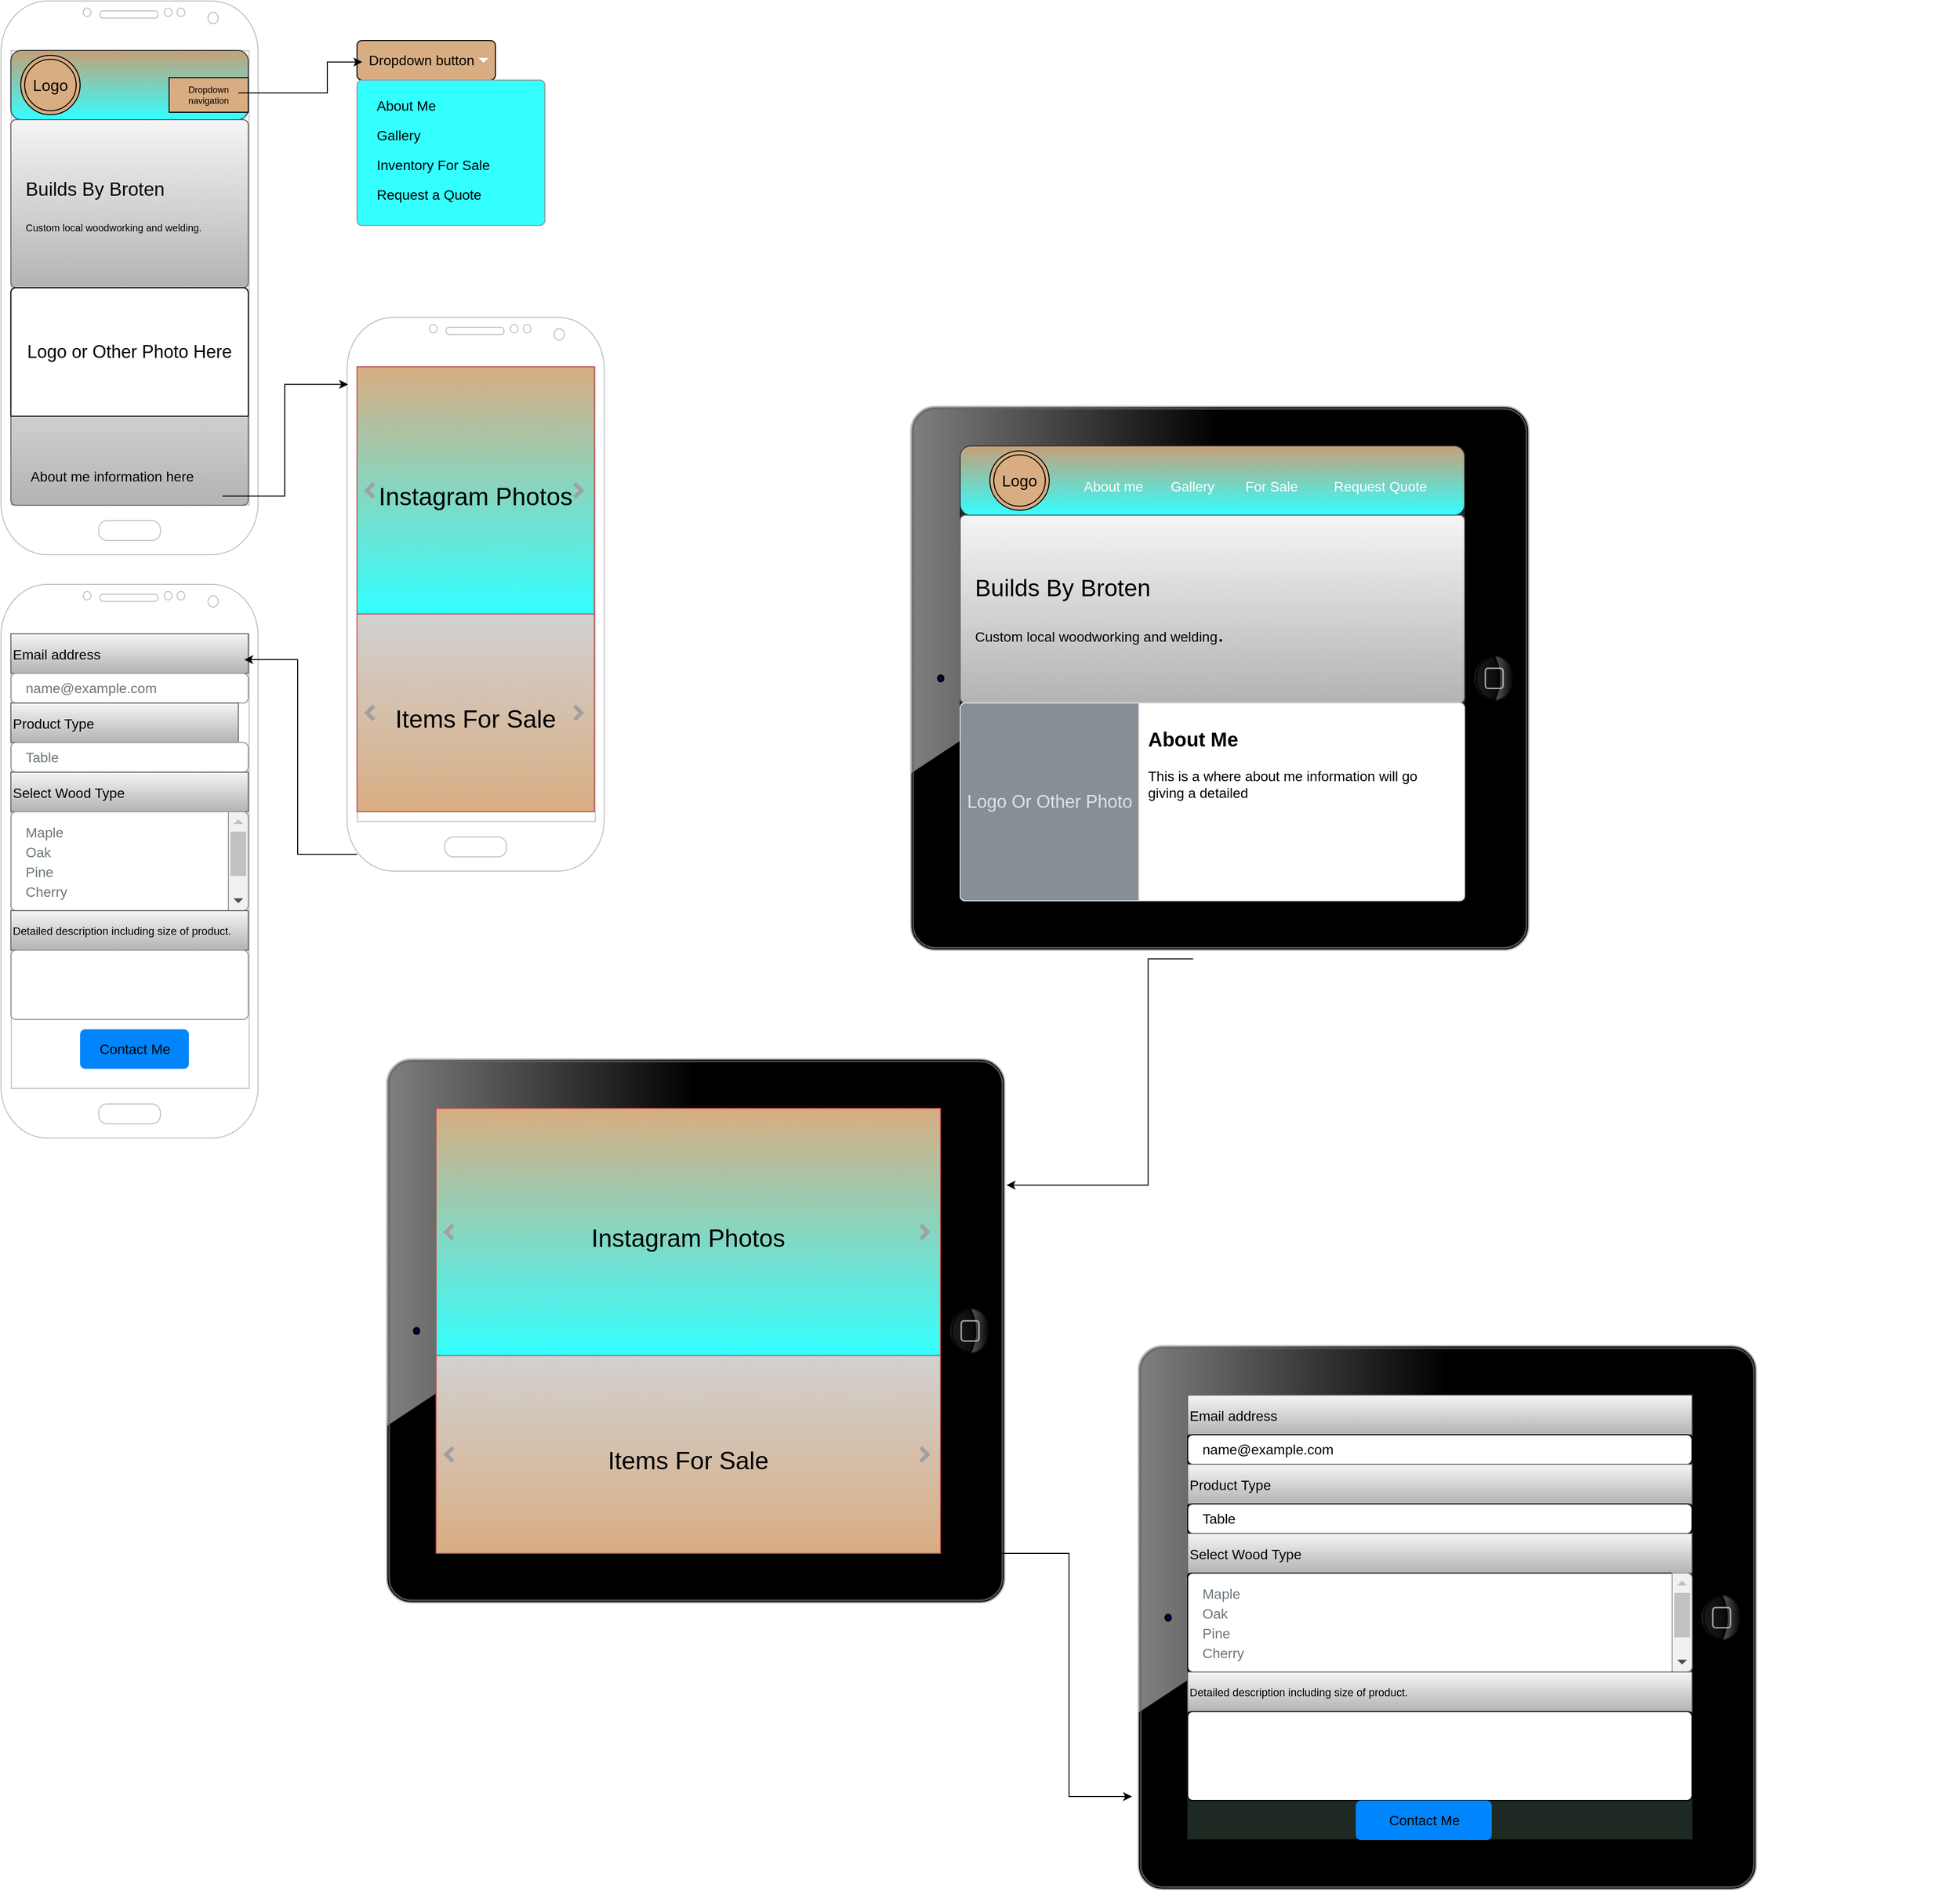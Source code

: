 <mxfile version="15.4.0" type="device"><diagram id="bmKsbPwOclfgtAXVZx5W" name="Page-1"><mxGraphModel dx="1916" dy="1174" grid="1" gridSize="10" guides="1" tooltips="1" connect="1" arrows="1" fold="1" page="1" pageScale="1" pageWidth="850" pageHeight="1100" math="0" shadow="0"><root><mxCell id="0"/><mxCell id="1" parent="0"/><mxCell id="gSg_B9Zn_hTQmxx3cxHG-1" value="" style="verticalLabelPosition=bottom;verticalAlign=top;html=1;shadow=0;dashed=0;strokeWidth=1;shape=mxgraph.android.phone2;strokeColor=#c0c0c0;" vertex="1" parent="1"><mxGeometry x="160" y="80" width="260" height="560" as="geometry"/></mxCell><mxCell id="gSg_B9Zn_hTQmxx3cxHG-2" value="" style="rounded=1;html=1;shadow=0;dashed=0;whiteSpace=wrap;fontSize=10;fillColor=#C79F77;align=left;strokeColor=#36393d;gradientColor=#33FFFF;" vertex="1" parent="1"><mxGeometry x="170" y="130" width="240" height="70" as="geometry"/></mxCell><mxCell id="gSg_B9Zn_hTQmxx3cxHG-40" value="Dropdown button" style="html=1;shadow=0;dashed=0;shape=mxgraph.bootstrap.rrect;rSize=5;strokeWidth=1;whiteSpace=wrap;align=left;verticalAlign=middle;fontStyle=0;fontSize=14;spacingLeft=10;fillColor=#D9AD82;" vertex="1" parent="1"><mxGeometry x="520" y="120" width="140" height="40" as="geometry"/></mxCell><mxCell id="gSg_B9Zn_hTQmxx3cxHG-41" value="" style="shape=triangle;direction=south;fillColor=#ffffff;strokeColor=none;perimeter=none;fontSize=9;" vertex="1" parent="gSg_B9Zn_hTQmxx3cxHG-40"><mxGeometry x="1" y="0.5" width="10" height="5" relative="1" as="geometry"><mxPoint x="-17" y="-2.5" as="offset"/></mxGeometry></mxCell><mxCell id="gSg_B9Zn_hTQmxx3cxHG-42" value="" style="html=1;shadow=0;dashed=0;shape=mxgraph.bootstrap.rrect;rSize=5;fillColor=#33FFFF;strokeColor=#999999;fontSize=9;" vertex="1" parent="1"><mxGeometry x="520" y="160" width="190" height="147" as="geometry"/></mxCell><mxCell id="gSg_B9Zn_hTQmxx3cxHG-43" value="About Me" style="fillColor=none;strokeColor=none;align=left;spacing=20;fontSize=14;" vertex="1" parent="gSg_B9Zn_hTQmxx3cxHG-42"><mxGeometry width="170" height="30" relative="1" as="geometry"><mxPoint y="10" as="offset"/></mxGeometry></mxCell><mxCell id="gSg_B9Zn_hTQmxx3cxHG-44" value="Gallery" style="fillColor=none;strokeColor=none;align=left;spacing=20;fontSize=14;" vertex="1" parent="gSg_B9Zn_hTQmxx3cxHG-42"><mxGeometry width="170" height="30" relative="1" as="geometry"><mxPoint y="40" as="offset"/></mxGeometry></mxCell><mxCell id="gSg_B9Zn_hTQmxx3cxHG-45" value="Inventory For Sale" style="fillColor=none;strokeColor=none;align=left;spacing=20;fontSize=14;" vertex="1" parent="gSg_B9Zn_hTQmxx3cxHG-42"><mxGeometry width="170" height="30" relative="1" as="geometry"><mxPoint y="70" as="offset"/></mxGeometry></mxCell><mxCell id="gSg_B9Zn_hTQmxx3cxHG-50" value="Request a Quote" style="fillColor=none;strokeColor=none;align=left;spacing=20;fontSize=14;" vertex="1" parent="gSg_B9Zn_hTQmxx3cxHG-42"><mxGeometry width="170" height="30" relative="1" as="geometry"><mxPoint y="100" as="offset"/></mxGeometry></mxCell><mxCell id="gSg_B9Zn_hTQmxx3cxHG-52" value="&lt;font style=&quot;font-size: 19px&quot;&gt;Builds By Broten&lt;/font&gt;&lt;br&gt;&lt;br&gt;&lt;font size=&quot;1&quot;&gt;Custom local woodworking and welding.&lt;/font&gt;&lt;font style=&quot;font-size: 10px&quot;&gt;&amp;nbsp;&lt;/font&gt;" style="html=1;shadow=0;dashed=0;shape=mxgraph.bootstrap.rrect;rSize=5;strokeColor=#666666;html=1;whiteSpace=wrap;fillColor=#f5f5f5;align=left;spacing=15;fontSize=14;verticalAlign=top;spacingTop=40;gradientColor=#b3b3b3;" vertex="1" parent="1"><mxGeometry x="170" y="200" width="240" height="170" as="geometry"/></mxCell><mxCell id="gSg_B9Zn_hTQmxx3cxHG-55" value="About me information here" style="html=1;shadow=0;dashed=0;shape=mxgraph.bootstrap.rrect;rSize=5;strokeColor=#666666;html=1;whiteSpace=wrap;fillColor=#f5f5f5;verticalAlign=bottom;align=left;spacing=20;fontSize=14;gradientColor=#b3b3b3;" vertex="1" parent="1"><mxGeometry x="170" y="380" width="240" height="210" as="geometry"/></mxCell><mxCell id="gSg_B9Zn_hTQmxx3cxHG-56" value="Logo or Other Photo Here" style="html=1;shadow=0;dashed=0;shape=mxgraph.bootstrap.topButton;rSize=5;perimeter=none;whiteSpace=wrap;resizeWidth=1;fontSize=18;" vertex="1" parent="gSg_B9Zn_hTQmxx3cxHG-55"><mxGeometry width="240" height="130" relative="1" as="geometry"><mxPoint y="-10" as="offset"/></mxGeometry></mxCell><mxCell id="gSg_B9Zn_hTQmxx3cxHG-57" value="" style="verticalLabelPosition=bottom;verticalAlign=top;html=1;shadow=0;dashed=0;strokeWidth=1;shape=mxgraph.android.phone2;strokeColor=#c0c0c0;" vertex="1" parent="1"><mxGeometry x="510" y="400" width="260" height="560" as="geometry"/></mxCell><mxCell id="gSg_B9Zn_hTQmxx3cxHG-58" value="&lt;font style=&quot;font-size: 25px&quot;&gt;Instagram Photos&lt;/font&gt;" style="html=1;shadow=0;dashed=0;strokeColor=#b85450;strokeWidth=1;fillColor=#D9AD82;whiteSpace=wrap;align=center;verticalAlign=middle;fontStyle=0;fontSize=40;gradientColor=#33FFFF;" vertex="1" parent="1"><mxGeometry x="520" y="450" width="240" height="250" as="geometry"/></mxCell><mxCell id="gSg_B9Zn_hTQmxx3cxHG-59" value="" style="html=1;verticalLabelPosition=bottom;labelBackgroundColor=#ffffff;verticalAlign=top;shadow=0;dashed=0;strokeWidth=4;shape=mxgraph.ios7.misc.more;strokeColor=#a0a0a0;fontSize=16;fillColor=#C79F77;" vertex="1" parent="gSg_B9Zn_hTQmxx3cxHG-58"><mxGeometry x="1" y="0.5" width="7" height="14" relative="1" as="geometry"><mxPoint x="-20" y="-7" as="offset"/></mxGeometry></mxCell><mxCell id="gSg_B9Zn_hTQmxx3cxHG-60" value="" style="flipH=1;html=1;verticalLabelPosition=bottom;labelBackgroundColor=#ffffff;verticalAlign=top;shadow=0;dashed=0;strokeWidth=4;shape=mxgraph.ios7.misc.more;strokeColor=#a0a0a0;fontSize=16;fillColor=#C79F77;" vertex="1" parent="gSg_B9Zn_hTQmxx3cxHG-58"><mxGeometry y="0.5" width="7" height="14" relative="1" as="geometry"><mxPoint x="10" y="-7" as="offset"/></mxGeometry></mxCell><mxCell id="gSg_B9Zn_hTQmxx3cxHG-64" value="Logo" style="ellipse;shape=doubleEllipse;whiteSpace=wrap;html=1;aspect=fixed;fontSize=16;fillColor=#D9AD82;gradientColor=none;gradientDirection=radial;" vertex="1" parent="1"><mxGeometry x="180" y="135" width="60" height="60" as="geometry"/></mxCell><mxCell id="gSg_B9Zn_hTQmxx3cxHG-65" value="" style="verticalLabelPosition=bottom;verticalAlign=top;html=1;shadow=0;dashed=0;strokeWidth=1;shape=mxgraph.android.phone2;strokeColor=#c0c0c0;" vertex="1" parent="1"><mxGeometry x="160" y="670" width="260" height="560" as="geometry"/></mxCell><mxCell id="gSg_B9Zn_hTQmxx3cxHG-72" value="Email address" style="fillColor=#f5f5f5;strokeColor=#666666;align=left;fontSize=14;gradientColor=#b3b3b3;" vertex="1" parent="1"><mxGeometry x="170" y="720" width="240" height="40" as="geometry"/></mxCell><mxCell id="gSg_B9Zn_hTQmxx3cxHG-73" value="name@example.com" style="html=1;shadow=0;dashed=0;shape=mxgraph.bootstrap.rrect;rSize=5;fillColor=none;strokeColor=#999999;align=left;spacing=15;fontSize=14;fontColor=#6C767D;" vertex="1" parent="1"><mxGeometry width="240" height="30" relative="1" as="geometry"><mxPoint x="170" y="760" as="offset"/></mxGeometry></mxCell><mxCell id="gSg_B9Zn_hTQmxx3cxHG-74" value="Product Type" style="fillColor=#f5f5f5;strokeColor=#666666;align=left;fontSize=14;gradientColor=#b3b3b3;" vertex="1" parent="1"><mxGeometry width="230" height="40" relative="1" as="geometry"><mxPoint x="170" y="790" as="offset"/></mxGeometry></mxCell><mxCell id="gSg_B9Zn_hTQmxx3cxHG-75" value="Table" style="html=1;shadow=0;dashed=0;shape=mxgraph.bootstrap.rrect;rSize=5;fillColor=none;strokeColor=#999999;align=left;spacing=15;fontSize=14;fontColor=#6C767D;" vertex="1" parent="1"><mxGeometry width="240" height="30" relative="1" as="geometry"><mxPoint x="170" y="830" as="offset"/></mxGeometry></mxCell><mxCell id="gSg_B9Zn_hTQmxx3cxHG-76" value="Select Wood Type" style="fillColor=#f5f5f5;strokeColor=#666666;align=left;fontSize=14;gradientColor=#b3b3b3;" vertex="1" parent="1"><mxGeometry width="240" height="40" relative="1" as="geometry"><mxPoint x="170" y="860" as="offset"/></mxGeometry></mxCell><mxCell id="gSg_B9Zn_hTQmxx3cxHG-77" value="" style="html=1;shadow=0;dashed=0;shape=mxgraph.bootstrap.rrect;rSize=5;fillColor=none;strokeColor=#999999;align=left;spacing=15;fontSize=14;fontColor=#6C767D;" vertex="1" parent="1"><mxGeometry width="240" height="100" relative="1" as="geometry"><mxPoint x="170" y="900" as="offset"/></mxGeometry></mxCell><mxCell id="gSg_B9Zn_hTQmxx3cxHG-78" value="" style="html=1;shadow=0;dashed=0;shape=mxgraph.bootstrap.rightButton;rSize=5;fillColor=#F1F1F1;strokeColor=#999999;fontSize=16;" vertex="1" parent="gSg_B9Zn_hTQmxx3cxHG-77"><mxGeometry x="1" width="20" height="100" relative="1" as="geometry"><mxPoint x="-20" as="offset"/></mxGeometry></mxCell><mxCell id="gSg_B9Zn_hTQmxx3cxHG-79" value="" style="fillColor=#C1C1C1;strokeColor=none;fontSize=16;" vertex="1" parent="gSg_B9Zn_hTQmxx3cxHG-78"><mxGeometry width="16" height="45" relative="1" as="geometry"><mxPoint x="2" y="20" as="offset"/></mxGeometry></mxCell><mxCell id="gSg_B9Zn_hTQmxx3cxHG-80" value="" style="shape=triangle;direction=north;fillColor=#C1C1C1;strokeColor=none;perimeter=none;fontSize=16;" vertex="1" parent="gSg_B9Zn_hTQmxx3cxHG-78"><mxGeometry width="10" height="5" relative="1" as="geometry"><mxPoint x="5" y="7.5" as="offset"/></mxGeometry></mxCell><mxCell id="gSg_B9Zn_hTQmxx3cxHG-81" value="" style="shape=triangle;direction=south;fillColor=#505050;strokeColor=none;perimeter=none;fontSize=16;" vertex="1" parent="gSg_B9Zn_hTQmxx3cxHG-78"><mxGeometry y="1" width="10" height="5" relative="1" as="geometry"><mxPoint x="5" y="-12.5" as="offset"/></mxGeometry></mxCell><mxCell id="gSg_B9Zn_hTQmxx3cxHG-82" value="Maple" style="fillColor=none;strokeColor=none;align=left;spacing=15;fontSize=14;fontColor=#6C767D;" vertex="1" parent="gSg_B9Zn_hTQmxx3cxHG-77"><mxGeometry width="780" height="20" relative="1" as="geometry"><mxPoint y="10" as="offset"/></mxGeometry></mxCell><mxCell id="gSg_B9Zn_hTQmxx3cxHG-83" value="Oak" style="fillColor=none;strokeColor=none;align=left;spacing=15;fontSize=14;fontColor=#6C767D;" vertex="1" parent="gSg_B9Zn_hTQmxx3cxHG-77"><mxGeometry width="780" height="20" relative="1" as="geometry"><mxPoint y="30" as="offset"/></mxGeometry></mxCell><mxCell id="gSg_B9Zn_hTQmxx3cxHG-84" value="Pine" style="fillColor=none;strokeColor=none;align=left;spacing=15;fontSize=14;fontColor=#6C767D;" vertex="1" parent="gSg_B9Zn_hTQmxx3cxHG-77"><mxGeometry width="780" height="20" relative="1" as="geometry"><mxPoint y="50" as="offset"/></mxGeometry></mxCell><mxCell id="gSg_B9Zn_hTQmxx3cxHG-85" value="Cherry" style="fillColor=none;strokeColor=none;align=left;spacing=15;fontSize=14;fontColor=#6C767D;" vertex="1" parent="gSg_B9Zn_hTQmxx3cxHG-77"><mxGeometry width="780" height="20" relative="1" as="geometry"><mxPoint y="70" as="offset"/></mxGeometry></mxCell><mxCell id="gSg_B9Zn_hTQmxx3cxHG-102" value="" style="edgeStyle=elbowEdgeStyle;endArrow=classic;html=1;rounded=0;fontSize=9;exitX=0.961;exitY=0.149;exitDx=0;exitDy=0;exitPerimeter=0;entryX=0.946;entryY=0.136;entryDx=0;entryDy=0;entryPerimeter=0;startArrow=none;" edge="1" parent="gSg_B9Zn_hTQmxx3cxHG-77" target="gSg_B9Zn_hTQmxx3cxHG-65"><mxGeometry width="50" height="50" relative="1" as="geometry"><mxPoint x="350" y="42.955" as="sourcePoint"/><mxPoint x="477.1" y="-70" as="targetPoint"/><Array as="points"><mxPoint x="290" y="-50"/></Array></mxGeometry></mxCell><mxCell id="gSg_B9Zn_hTQmxx3cxHG-86" value="Detailed description including size of product." style="fillColor=#f5f5f5;strokeColor=#666666;align=left;fontSize=11;gradientColor=#b3b3b3;" vertex="1" parent="1"><mxGeometry width="240" height="40" relative="1" as="geometry"><mxPoint x="170" y="1000" as="offset"/></mxGeometry></mxCell><mxCell id="gSg_B9Zn_hTQmxx3cxHG-87" value="" style="html=1;shadow=0;dashed=0;shape=mxgraph.bootstrap.rrect;rSize=5;fillColor=none;strokeColor=#999999;align=left;spacing=15;fontSize=14;fontColor=#6C767D;" vertex="1" parent="1"><mxGeometry width="240" height="70" relative="1" as="geometry"><mxPoint x="170" y="1040" as="offset"/></mxGeometry></mxCell><mxCell id="gSg_B9Zn_hTQmxx3cxHG-101" value="" style="edgeStyle=elbowEdgeStyle;endArrow=classic;html=1;rounded=0;fontSize=9;exitX=0.961;exitY=0.149;exitDx=0;exitDy=0;exitPerimeter=0;entryX=0.004;entryY=0.121;entryDx=0;entryDy=0;entryPerimeter=0;startArrow=none;" edge="1" parent="1" target="gSg_B9Zn_hTQmxx3cxHG-57"><mxGeometry width="50" height="50" relative="1" as="geometry"><mxPoint x="383.94" y="580.715" as="sourcePoint"/><mxPoint x="510.0" y="560" as="targetPoint"/><Array as="points"><mxPoint x="446.94" y="410"/></Array></mxGeometry></mxCell><mxCell id="gSg_B9Zn_hTQmxx3cxHG-110" value="" style="verticalLabelPosition=bottom;verticalAlign=top;html=1;shadow=0;dashed=0;strokeWidth=1;shape=mxgraph.ios.iPad;direction=north;bgStyle=bgGreen;fillColor=#aaaaaa;sketch=0;fontSize=11;fontColor=#000000;" vertex="1" parent="1"><mxGeometry x="1080" y="490" width="625" height="550" as="geometry"/></mxCell><mxCell id="gSg_B9Zn_hTQmxx3cxHG-111" value="" style="rounded=1;html=1;shadow=0;dashed=0;whiteSpace=wrap;fontSize=10;fillColor=#C79F77;align=left;strokeColor=#36393d;gradientColor=#33FFFF;" vertex="1" parent="1"><mxGeometry x="1130" y="530" width="510" height="70" as="geometry"/></mxCell><mxCell id="gSg_B9Zn_hTQmxx3cxHG-112" value="Dropdown navigation" style="rounded=0;whiteSpace=wrap;html=1;fontSize=9;fillColor=#D9AD82;gradientDirection=radial;" vertex="1" parent="1"><mxGeometry x="330" y="157.5" width="80" height="35" as="geometry"/></mxCell><mxCell id="gSg_B9Zn_hTQmxx3cxHG-113" value="" style="edgeStyle=elbowEdgeStyle;endArrow=classic;html=1;rounded=0;fontSize=9;exitX=0.961;exitY=0.149;exitDx=0;exitDy=0;exitPerimeter=0;entryX=0.039;entryY=0.543;entryDx=0;entryDy=0;entryPerimeter=0;startArrow=none;" edge="1" parent="1" target="gSg_B9Zn_hTQmxx3cxHG-40"><mxGeometry width="50" height="50" relative="1" as="geometry"><mxPoint x="400.0" y="172.955" as="sourcePoint"/><mxPoint x="527.1" y="60" as="targetPoint"/><Array as="points"><mxPoint x="490" y="120"/></Array></mxGeometry></mxCell><mxCell id="gSg_B9Zn_hTQmxx3cxHG-114" value="&lt;font&gt;&lt;font style=&quot;font-size: 24px&quot;&gt;Builds By Broten&lt;/font&gt;&lt;br&gt;&lt;br&gt;&lt;font style=&quot;font-size: 14px&quot;&gt;Custom local woodworking and welding&lt;/font&gt;&lt;/font&gt;&lt;font style=&quot;font-size: 24px&quot;&gt;.&lt;font style=&quot;font-size: 20px&quot;&gt;&amp;nbsp;&lt;/font&gt;&lt;/font&gt;" style="html=1;shadow=0;dashed=0;shape=mxgraph.bootstrap.rrect;rSize=5;strokeColor=#666666;html=1;whiteSpace=wrap;fillColor=#f5f5f5;align=left;spacing=15;fontSize=14;verticalAlign=top;spacingTop=40;gradientColor=#b3b3b3;" vertex="1" parent="1"><mxGeometry x="1130" y="600" width="510" height="190" as="geometry"/></mxCell><mxCell id="gSg_B9Zn_hTQmxx3cxHG-115" value="Logo or Other Photo Here" style="html=1;shadow=0;dashed=0;shape=mxgraph.bootstrap.topButton;rSize=5;perimeter=none;whiteSpace=wrap;resizeWidth=1;fontSize=18;" vertex="1" parent="1"><mxGeometry x="170" y="370" width="240" height="130" as="geometry"/></mxCell><mxCell id="gSg_B9Zn_hTQmxx3cxHG-119" value="&lt;span style=&quot;font-size: 20px&quot;&gt;&lt;b&gt;About Me&lt;/b&gt;&lt;/span&gt;&lt;br&gt;&lt;br&gt;This is a where about me information will go giving a detailed&amp;nbsp;&lt;br&gt;&lt;br&gt;" style="html=1;shadow=0;dashed=0;shape=mxgraph.bootstrap.rrect;rSize=5;strokeColor=#DFDFDF;html=1;whiteSpace=wrap;fillColor=#ffffff;fontColor=#000000;verticalAlign=top;align=left;spacing=20;fontSize=14;spacingLeft=170;" vertex="1" parent="1"><mxGeometry x="1130" y="790" width="510" height="200" as="geometry"/></mxCell><mxCell id="gSg_B9Zn_hTQmxx3cxHG-120" value="Logo Or Other Photo" style="html=1;shadow=0;dashed=0;shape=mxgraph.bootstrap.leftButton;rSize=5;perimeter=none;whiteSpace=wrap;fillColor=#868E96;strokeColor=#DFDFDF;fontColor=#DEE2E6;resizeWidth=1;fontSize=18;" vertex="1" parent="gSg_B9Zn_hTQmxx3cxHG-119"><mxGeometry width="180.63" height="200" relative="1" as="geometry"/></mxCell><mxCell id="gSg_B9Zn_hTQmxx3cxHG-127" value="Logo" style="ellipse;shape=doubleEllipse;whiteSpace=wrap;html=1;aspect=fixed;fontSize=16;fillColor=#D9AD82;gradientColor=none;gradientDirection=radial;" vertex="1" parent="1"><mxGeometry x="1160" y="535" width="60" height="60" as="geometry"/></mxCell><mxCell id="gSg_B9Zn_hTQmxx3cxHG-139" value="" style="verticalLabelPosition=bottom;verticalAlign=top;html=1;shadow=0;dashed=0;strokeWidth=1;shape=mxgraph.ios.iPad;direction=north;bgStyle=bgGreen;fillColor=#aaaaaa;sketch=0;fontSize=11;fontColor=#000000;" vertex="1" parent="1"><mxGeometry x="1310" y="1440" width="625" height="550" as="geometry"/></mxCell><mxCell id="gSg_B9Zn_hTQmxx3cxHG-121" value="" style="verticalLabelPosition=bottom;verticalAlign=top;html=1;shadow=0;dashed=0;strokeWidth=1;shape=mxgraph.ios.iPad;direction=north;bgStyle=bgGreen;fillColor=#aaaaaa;sketch=0;fontSize=11;fontColor=#000000;" vertex="1" parent="1"><mxGeometry x="550" y="1150" width="625" height="550" as="geometry"/></mxCell><mxCell id="gSg_B9Zn_hTQmxx3cxHG-140" value="Contact Me" style="html=1;shadow=0;dashed=0;shape=mxgraph.bootstrap.rrect;rSize=5;fillColor=#0085FC;strokeColor=none;fontColor=#000000;fontSize=14;" vertex="1" parent="1"><mxGeometry x="240" y="1120" width="110" height="40" as="geometry"/></mxCell><mxCell id="gSg_B9Zn_hTQmxx3cxHG-136" value="&lt;font style=&quot;font-size: 25px&quot;&gt;Instagram Photos&lt;/font&gt;" style="html=1;shadow=0;dashed=0;strokeColor=#b85450;strokeWidth=1;fillColor=#D9AD82;whiteSpace=wrap;align=center;verticalAlign=middle;fontStyle=0;fontSize=40;gradientColor=#33FFFF;" vertex="1" parent="1"><mxGeometry x="600" y="1200" width="510" height="250" as="geometry"/></mxCell><mxCell id="gSg_B9Zn_hTQmxx3cxHG-137" value="" style="html=1;verticalLabelPosition=bottom;labelBackgroundColor=#ffffff;verticalAlign=top;shadow=0;dashed=0;strokeWidth=4;shape=mxgraph.ios7.misc.more;strokeColor=#a0a0a0;fontSize=16;fillColor=#C79F77;" vertex="1" parent="gSg_B9Zn_hTQmxx3cxHG-136"><mxGeometry x="1" y="0.5" width="7" height="14" relative="1" as="geometry"><mxPoint x="-20" y="-7" as="offset"/></mxGeometry></mxCell><mxCell id="gSg_B9Zn_hTQmxx3cxHG-138" value="" style="flipH=1;html=1;verticalLabelPosition=bottom;labelBackgroundColor=#ffffff;verticalAlign=top;shadow=0;dashed=0;strokeWidth=4;shape=mxgraph.ios7.misc.more;strokeColor=#a0a0a0;fontSize=16;fillColor=#C79F77;" vertex="1" parent="gSg_B9Zn_hTQmxx3cxHG-136"><mxGeometry y="0.5" width="7" height="14" relative="1" as="geometry"><mxPoint x="10" y="-7" as="offset"/></mxGeometry></mxCell><mxCell id="gSg_B9Zn_hTQmxx3cxHG-61" value="&lt;font style=&quot;font-size: 25px&quot;&gt;Items For Sale&lt;/font&gt;" style="html=1;shadow=0;dashed=0;strokeColor=#b85450;strokeWidth=1;fillColor=#D1D1D1;whiteSpace=wrap;align=center;verticalAlign=middle;fontStyle=0;fontSize=40;gradientColor=#D9AD82;" vertex="1" parent="1"><mxGeometry x="600" y="1450" width="510" height="200" as="geometry"/></mxCell><mxCell id="gSg_B9Zn_hTQmxx3cxHG-62" value="" style="html=1;verticalLabelPosition=bottom;labelBackgroundColor=#ffffff;verticalAlign=top;shadow=0;dashed=0;strokeWidth=4;shape=mxgraph.ios7.misc.more;strokeColor=#a0a0a0;fontSize=16;fillColor=#C79F77;" vertex="1" parent="gSg_B9Zn_hTQmxx3cxHG-61"><mxGeometry x="1" y="0.5" width="7" height="14" relative="1" as="geometry"><mxPoint x="-20" y="-7" as="offset"/></mxGeometry></mxCell><mxCell id="gSg_B9Zn_hTQmxx3cxHG-63" value="" style="flipH=1;html=1;verticalLabelPosition=bottom;labelBackgroundColor=#ffffff;verticalAlign=top;shadow=0;dashed=0;strokeWidth=4;shape=mxgraph.ios7.misc.more;strokeColor=#a0a0a0;fontSize=16;fillColor=#C79F77;" vertex="1" parent="gSg_B9Zn_hTQmxx3cxHG-61"><mxGeometry y="0.5" width="7" height="14" relative="1" as="geometry"><mxPoint x="10" y="-7" as="offset"/></mxGeometry></mxCell><mxCell id="gSg_B9Zn_hTQmxx3cxHG-158" style="edgeStyle=elbowEdgeStyle;rounded=0;orthogonalLoop=1;jettySize=auto;html=1;exitX=1;exitY=0.5;exitDx=0;exitDy=0;fontSize=11;fontColor=#000000;" edge="1" parent="1" source="gSg_B9Zn_hTQmxx3cxHG-141" target="gSg_B9Zn_hTQmxx3cxHG-139"><mxGeometry relative="1" as="geometry"><Array as="points"><mxPoint x="1740" y="1530"/></Array></mxGeometry></mxCell><mxCell id="gSg_B9Zn_hTQmxx3cxHG-141" value="Email address" style="fillColor=#f5f5f5;strokeColor=#666666;align=left;fontSize=14;gradientColor=#b3b3b3;" vertex="1" parent="1"><mxGeometry x="1360" y="1490" width="510" height="40" as="geometry"/></mxCell><mxCell id="gSg_B9Zn_hTQmxx3cxHG-142" value="name@example.com" style="html=1;shadow=0;dashed=0;shape=mxgraph.bootstrap.rrect;rSize=5;align=left;spacing=15;fontSize=14;" vertex="1" parent="1"><mxGeometry x="1360" y="1530" width="510" height="30" as="geometry"/></mxCell><mxCell id="gSg_B9Zn_hTQmxx3cxHG-143" value="Product Type" style="fillColor=#f5f5f5;strokeColor=#666666;align=left;fontSize=14;gradientColor=#b3b3b3;" vertex="1" parent="1"><mxGeometry x="1360" y="1560" width="510" height="40" as="geometry"/></mxCell><mxCell id="gSg_B9Zn_hTQmxx3cxHG-144" value="Table" style="html=1;shadow=0;dashed=0;shape=mxgraph.bootstrap.rrect;rSize=5;align=left;spacing=15;fontSize=14;" vertex="1" parent="1"><mxGeometry x="1360" y="1600" width="510" height="30" as="geometry"/></mxCell><mxCell id="gSg_B9Zn_hTQmxx3cxHG-145" value="Select Wood Type" style="fillColor=#f5f5f5;strokeColor=#666666;align=left;fontSize=14;gradientColor=#b3b3b3;" vertex="1" parent="1"><mxGeometry x="1360" y="1630" width="510" height="40" as="geometry"/></mxCell><mxCell id="gSg_B9Zn_hTQmxx3cxHG-146" value="" style="html=1;shadow=0;dashed=0;shape=mxgraph.bootstrap.rrect;rSize=5;align=left;spacing=15;fontSize=14;" vertex="1" parent="1"><mxGeometry x="1360" y="1670" width="510" height="100" as="geometry"/></mxCell><mxCell id="gSg_B9Zn_hTQmxx3cxHG-147" value="" style="html=1;shadow=0;dashed=0;shape=mxgraph.bootstrap.rightButton;rSize=5;fillColor=#F1F1F1;strokeColor=#999999;fontSize=16;" vertex="1" parent="gSg_B9Zn_hTQmxx3cxHG-146"><mxGeometry x="1" width="20" height="100" relative="1" as="geometry"><mxPoint x="-20" as="offset"/></mxGeometry></mxCell><mxCell id="gSg_B9Zn_hTQmxx3cxHG-148" value="" style="fillColor=#C1C1C1;strokeColor=none;fontSize=16;" vertex="1" parent="gSg_B9Zn_hTQmxx3cxHG-147"><mxGeometry width="16" height="45" relative="1" as="geometry"><mxPoint x="2" y="20" as="offset"/></mxGeometry></mxCell><mxCell id="gSg_B9Zn_hTQmxx3cxHG-149" value="" style="shape=triangle;direction=north;fillColor=#C1C1C1;strokeColor=none;perimeter=none;fontSize=16;" vertex="1" parent="gSg_B9Zn_hTQmxx3cxHG-147"><mxGeometry width="10" height="5" relative="1" as="geometry"><mxPoint x="5" y="7.5" as="offset"/></mxGeometry></mxCell><mxCell id="gSg_B9Zn_hTQmxx3cxHG-150" value="" style="shape=triangle;direction=south;fillColor=#505050;strokeColor=none;perimeter=none;fontSize=16;" vertex="1" parent="gSg_B9Zn_hTQmxx3cxHG-147"><mxGeometry y="1" width="10" height="5" relative="1" as="geometry"><mxPoint x="5" y="-12.5" as="offset"/></mxGeometry></mxCell><mxCell id="gSg_B9Zn_hTQmxx3cxHG-151" value="Maple" style="fillColor=none;strokeColor=none;align=left;spacing=15;fontSize=14;fontColor=#6C767D;" vertex="1" parent="gSg_B9Zn_hTQmxx3cxHG-146"><mxGeometry width="780" height="20" relative="1" as="geometry"><mxPoint y="10" as="offset"/></mxGeometry></mxCell><mxCell id="gSg_B9Zn_hTQmxx3cxHG-152" value="Oak" style="fillColor=none;strokeColor=none;align=left;spacing=15;fontSize=14;fontColor=#6C767D;" vertex="1" parent="gSg_B9Zn_hTQmxx3cxHG-146"><mxGeometry width="780" height="20" relative="1" as="geometry"><mxPoint y="30" as="offset"/></mxGeometry></mxCell><mxCell id="gSg_B9Zn_hTQmxx3cxHG-153" value="Pine" style="fillColor=none;strokeColor=none;align=left;spacing=15;fontSize=14;fontColor=#6C767D;" vertex="1" parent="gSg_B9Zn_hTQmxx3cxHG-146"><mxGeometry width="780" height="20" relative="1" as="geometry"><mxPoint y="50" as="offset"/></mxGeometry></mxCell><mxCell id="gSg_B9Zn_hTQmxx3cxHG-154" value="Cherry" style="fillColor=none;strokeColor=none;align=left;spacing=15;fontSize=14;fontColor=#6C767D;" vertex="1" parent="gSg_B9Zn_hTQmxx3cxHG-146"><mxGeometry width="780" height="20" relative="1" as="geometry"><mxPoint y="70" as="offset"/></mxGeometry></mxCell><mxCell id="gSg_B9Zn_hTQmxx3cxHG-156" value="Detailed description including size of product." style="fillColor=#f5f5f5;strokeColor=#666666;align=left;fontSize=11;gradientColor=#b3b3b3;" vertex="1" parent="1"><mxGeometry x="1360" y="1770" width="510" height="40" as="geometry"/></mxCell><mxCell id="gSg_B9Zn_hTQmxx3cxHG-157" value="" style="html=1;shadow=0;dashed=0;shape=mxgraph.bootstrap.rrect;rSize=5;align=left;spacing=15;fontSize=14;" vertex="1" parent="1"><mxGeometry x="1360" y="1810" width="510" height="90" as="geometry"/></mxCell><mxCell id="gSg_B9Zn_hTQmxx3cxHG-159" value="" style="edgeStyle=elbowEdgeStyle;endArrow=classic;html=1;rounded=0;fontSize=9;exitX=-0.016;exitY=0.457;exitDx=0;exitDy=0;exitPerimeter=0;entryX=0.768;entryY=1.003;entryDx=0;entryDy=0;entryPerimeter=0;startArrow=none;" edge="1" parent="1" source="gSg_B9Zn_hTQmxx3cxHG-110" target="gSg_B9Zn_hTQmxx3cxHG-121"><mxGeometry width="50" height="50" relative="1" as="geometry"><mxPoint x="1380" y="1252.955" as="sourcePoint"/><mxPoint x="1507.1" y="1140" as="targetPoint"/><Array as="points"><mxPoint x="1320" y="1100"/></Array></mxGeometry></mxCell><mxCell id="gSg_B9Zn_hTQmxx3cxHG-160" value="" style="edgeStyle=elbowEdgeStyle;endArrow=classic;html=1;rounded=0;fontSize=9;exitX=-0.016;exitY=0.457;exitDx=0;exitDy=0;exitPerimeter=0;entryX=0.171;entryY=-0.01;entryDx=0;entryDy=0;entryPerimeter=0;startArrow=none;" edge="1" parent="1" target="gSg_B9Zn_hTQmxx3cxHG-139"><mxGeometry width="50" height="50" relative="1" as="geometry"><mxPoint x="1168.755" y="1650.0" as="sourcePoint"/><mxPoint x="980.005" y="1878.8" as="targetPoint"/><Array as="points"><mxPoint x="1240" y="1780"/></Array></mxGeometry></mxCell><mxCell id="gSg_B9Zn_hTQmxx3cxHG-161" value="&lt;font style=&quot;font-size: 25px&quot;&gt;Items For Sale&lt;/font&gt;" style="html=1;shadow=0;dashed=0;strokeColor=#b85450;strokeWidth=1;fillColor=#D1D1D1;whiteSpace=wrap;align=center;verticalAlign=middle;fontStyle=0;fontSize=40;gradientColor=#D9AD82;" vertex="1" parent="1"><mxGeometry x="520" y="700" width="240" height="200" as="geometry"/></mxCell><mxCell id="gSg_B9Zn_hTQmxx3cxHG-162" value="" style="html=1;verticalLabelPosition=bottom;labelBackgroundColor=#ffffff;verticalAlign=top;shadow=0;dashed=0;strokeWidth=4;shape=mxgraph.ios7.misc.more;strokeColor=#a0a0a0;fontSize=16;fillColor=#C79F77;" vertex="1" parent="gSg_B9Zn_hTQmxx3cxHG-161"><mxGeometry x="1" y="0.5" width="7" height="14" relative="1" as="geometry"><mxPoint x="-20" y="-7" as="offset"/></mxGeometry></mxCell><mxCell id="gSg_B9Zn_hTQmxx3cxHG-163" value="" style="flipH=1;html=1;verticalLabelPosition=bottom;labelBackgroundColor=#ffffff;verticalAlign=top;shadow=0;dashed=0;strokeWidth=4;shape=mxgraph.ios7.misc.more;strokeColor=#a0a0a0;fontSize=16;fillColor=#C79F77;" vertex="1" parent="gSg_B9Zn_hTQmxx3cxHG-161"><mxGeometry y="0.5" width="7" height="14" relative="1" as="geometry"><mxPoint x="10" y="-7" as="offset"/></mxGeometry></mxCell><mxCell id="gSg_B9Zn_hTQmxx3cxHG-164" value="Contact Me" style="html=1;shadow=0;dashed=0;shape=mxgraph.bootstrap.rrect;rSize=5;fillColor=#0085FC;strokeColor=none;fontColor=#000000;fontSize=14;" vertex="1" parent="1"><mxGeometry x="1530" y="1900" width="137.5" height="40" as="geometry"/></mxCell><mxCell id="gSg_B9Zn_hTQmxx3cxHG-186" value="Request Quote" style="fillColor=none;strokeColor=none;fontSize=14;fontColor=#ffffff;align=center;" vertex="1" parent="1"><mxGeometry x="1520" y="550" width="70" height="40" as="geometry"/></mxCell><mxCell id="gSg_B9Zn_hTQmxx3cxHG-187" value="For Sale" style="fillColor=none;strokeColor=none;fontSize=14;fontColor=#ffffff;align=center;" vertex="1" parent="1"><mxGeometry x="1410" y="550" width="70" height="40" as="geometry"/></mxCell><mxCell id="gSg_B9Zn_hTQmxx3cxHG-188" value="Gallery" style="fillColor=none;strokeColor=none;fontSize=14;fontColor=#ffffff;align=center;" vertex="1" parent="1"><mxGeometry x="1330" y="550" width="70" height="40" as="geometry"/></mxCell><mxCell id="gSg_B9Zn_hTQmxx3cxHG-189" value="About me" style="fillColor=none;strokeColor=none;fontSize=14;fontColor=#ffffff;align=center;" vertex="1" parent="1"><mxGeometry x="1250" y="550" width="70" height="40" as="geometry"/></mxCell></root></mxGraphModel></diagram></mxfile>